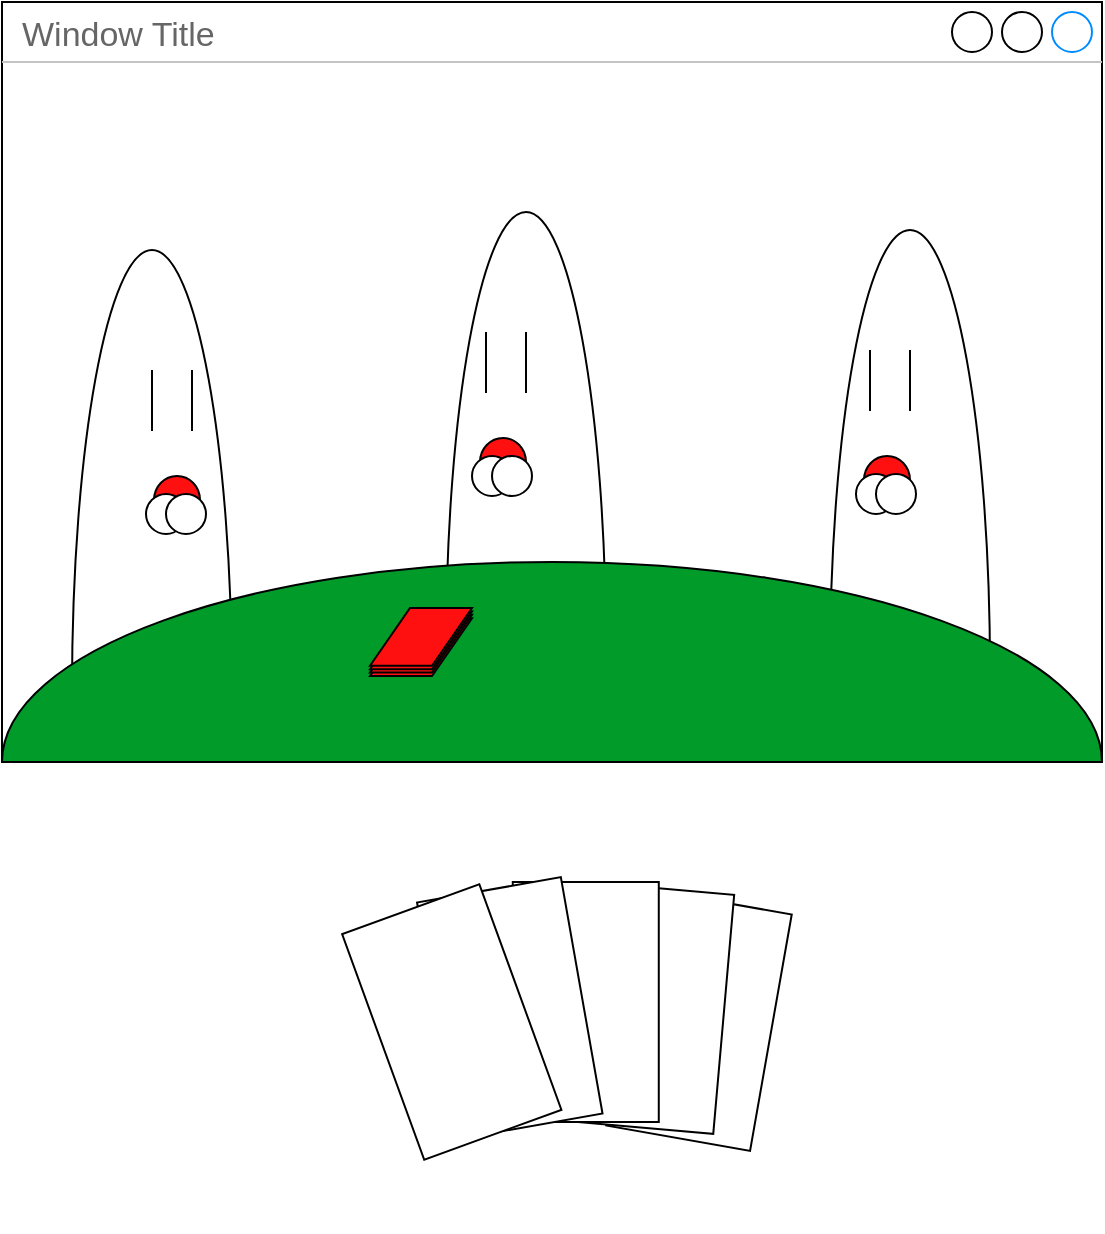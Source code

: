 <mxfile version="28.0.6">
  <diagram name="Page-1" id="Q2yWDJvU4wDWOuG1zxMD">
    <mxGraphModel dx="1489" dy="751" grid="0" gridSize="10" guides="1" tooltips="1" connect="1" arrows="1" fold="1" page="1" pageScale="1" pageWidth="850" pageHeight="1100" math="0" shadow="0">
      <root>
        <mxCell id="0" />
        <mxCell id="1" parent="0" />
        <mxCell id="j_yWt1qebHdLwUv5BedD-2" value="Window Title" style="strokeWidth=1;shadow=0;dashed=0;align=center;html=1;shape=mxgraph.mockup.containers.window;align=left;verticalAlign=top;spacingLeft=8;strokeColor2=#008cff;strokeColor3=#c4c4c4;fontColor=#666666;mainText=;fontSize=17;labelBackgroundColor=none;whiteSpace=wrap;" vertex="1" parent="1">
          <mxGeometry width="550" height="380" as="geometry" />
        </mxCell>
        <mxCell id="j_yWt1qebHdLwUv5BedD-13" value="" style="group" vertex="1" connectable="0" parent="1">
          <mxGeometry x="414" y="114" width="80" height="220" as="geometry" />
        </mxCell>
        <mxCell id="j_yWt1qebHdLwUv5BedD-6" value="" style="verticalLabelPosition=bottom;verticalAlign=top;html=1;shape=mxgraph.basic.half_circle;flipV=1;" vertex="1" parent="j_yWt1qebHdLwUv5BedD-13">
          <mxGeometry width="80" height="220" as="geometry" />
        </mxCell>
        <mxCell id="j_yWt1qebHdLwUv5BedD-8" value="" style="shape=link;html=1;rounded=0;width=20;" edge="1" parent="j_yWt1qebHdLwUv5BedD-13">
          <mxGeometry width="100" relative="1" as="geometry">
            <mxPoint x="30" y="60" as="sourcePoint" />
            <mxPoint x="30" y="90.5" as="targetPoint" />
          </mxGeometry>
        </mxCell>
        <mxCell id="j_yWt1qebHdLwUv5BedD-12" value="" style="group" vertex="1" connectable="0" parent="j_yWt1qebHdLwUv5BedD-13">
          <mxGeometry x="13" y="113" width="30" height="29" as="geometry" />
        </mxCell>
        <mxCell id="j_yWt1qebHdLwUv5BedD-11" value="" style="verticalLabelPosition=bottom;verticalAlign=top;html=1;shape=mxgraph.basic.half_circle;flipV=1;fillColor=#FF1010;fillStyle=auto;gradientColor=none;" vertex="1" parent="j_yWt1qebHdLwUv5BedD-12">
          <mxGeometry x="4" width="23" height="12" as="geometry" />
        </mxCell>
        <mxCell id="j_yWt1qebHdLwUv5BedD-9" value="" style="ellipse;whiteSpace=wrap;html=1;aspect=fixed;" vertex="1" parent="j_yWt1qebHdLwUv5BedD-12">
          <mxGeometry y="9" width="20" height="20" as="geometry" />
        </mxCell>
        <mxCell id="j_yWt1qebHdLwUv5BedD-10" value="" style="ellipse;whiteSpace=wrap;html=1;aspect=fixed;" vertex="1" parent="j_yWt1qebHdLwUv5BedD-12">
          <mxGeometry x="10" y="9" width="20" height="20" as="geometry" />
        </mxCell>
        <mxCell id="j_yWt1qebHdLwUv5BedD-16" value="" style="group" vertex="1" connectable="0" parent="1">
          <mxGeometry x="222" y="105" width="80" height="220" as="geometry" />
        </mxCell>
        <mxCell id="j_yWt1qebHdLwUv5BedD-17" value="" style="verticalLabelPosition=bottom;verticalAlign=top;html=1;shape=mxgraph.basic.half_circle;flipV=1;" vertex="1" parent="j_yWt1qebHdLwUv5BedD-16">
          <mxGeometry width="80" height="220" as="geometry" />
        </mxCell>
        <mxCell id="j_yWt1qebHdLwUv5BedD-18" value="" style="shape=link;html=1;rounded=0;width=20;" edge="1" parent="j_yWt1qebHdLwUv5BedD-16">
          <mxGeometry width="100" relative="1" as="geometry">
            <mxPoint x="30" y="60" as="sourcePoint" />
            <mxPoint x="30" y="90.5" as="targetPoint" />
          </mxGeometry>
        </mxCell>
        <mxCell id="j_yWt1qebHdLwUv5BedD-19" value="" style="group" vertex="1" connectable="0" parent="j_yWt1qebHdLwUv5BedD-16">
          <mxGeometry x="13" y="113" width="30" height="29" as="geometry" />
        </mxCell>
        <mxCell id="j_yWt1qebHdLwUv5BedD-20" value="" style="verticalLabelPosition=bottom;verticalAlign=top;html=1;shape=mxgraph.basic.half_circle;flipV=1;fillColor=#FF1010;fillStyle=auto;gradientColor=none;" vertex="1" parent="j_yWt1qebHdLwUv5BedD-19">
          <mxGeometry x="4" width="23" height="12" as="geometry" />
        </mxCell>
        <mxCell id="j_yWt1qebHdLwUv5BedD-21" value="" style="ellipse;whiteSpace=wrap;html=1;aspect=fixed;" vertex="1" parent="j_yWt1qebHdLwUv5BedD-19">
          <mxGeometry y="9" width="20" height="20" as="geometry" />
        </mxCell>
        <mxCell id="j_yWt1qebHdLwUv5BedD-22" value="" style="ellipse;whiteSpace=wrap;html=1;aspect=fixed;" vertex="1" parent="j_yWt1qebHdLwUv5BedD-19">
          <mxGeometry x="10" y="9" width="20" height="20" as="geometry" />
        </mxCell>
        <mxCell id="j_yWt1qebHdLwUv5BedD-23" value="" style="group;flipH=1;" vertex="1" connectable="0" parent="1">
          <mxGeometry x="35" y="124" width="80" height="220" as="geometry" />
        </mxCell>
        <mxCell id="j_yWt1qebHdLwUv5BedD-24" value="" style="verticalLabelPosition=bottom;verticalAlign=top;html=1;shape=mxgraph.basic.half_circle;flipV=1;" vertex="1" parent="j_yWt1qebHdLwUv5BedD-23">
          <mxGeometry width="80" height="220" as="geometry" />
        </mxCell>
        <mxCell id="j_yWt1qebHdLwUv5BedD-25" value="" style="shape=link;html=1;rounded=0;width=20;" edge="1" parent="j_yWt1qebHdLwUv5BedD-23">
          <mxGeometry width="100" relative="1" as="geometry">
            <mxPoint x="50" y="60" as="sourcePoint" />
            <mxPoint x="50" y="90.5" as="targetPoint" />
          </mxGeometry>
        </mxCell>
        <mxCell id="j_yWt1qebHdLwUv5BedD-26" value="" style="group" vertex="1" connectable="0" parent="j_yWt1qebHdLwUv5BedD-23">
          <mxGeometry x="37" y="113" width="30" height="29" as="geometry" />
        </mxCell>
        <mxCell id="j_yWt1qebHdLwUv5BedD-27" value="" style="verticalLabelPosition=bottom;verticalAlign=top;html=1;shape=mxgraph.basic.half_circle;flipV=1;fillColor=#FF1010;fillStyle=auto;gradientColor=none;" vertex="1" parent="j_yWt1qebHdLwUv5BedD-26">
          <mxGeometry x="4" width="23" height="12" as="geometry" />
        </mxCell>
        <mxCell id="j_yWt1qebHdLwUv5BedD-28" value="" style="ellipse;whiteSpace=wrap;html=1;aspect=fixed;" vertex="1" parent="j_yWt1qebHdLwUv5BedD-26">
          <mxGeometry y="9" width="20" height="20" as="geometry" />
        </mxCell>
        <mxCell id="j_yWt1qebHdLwUv5BedD-29" value="" style="ellipse;whiteSpace=wrap;html=1;aspect=fixed;" vertex="1" parent="j_yWt1qebHdLwUv5BedD-26">
          <mxGeometry x="10" y="9" width="20" height="20" as="geometry" />
        </mxCell>
        <mxCell id="j_yWt1qebHdLwUv5BedD-5" value="" style="verticalLabelPosition=bottom;verticalAlign=top;html=1;shape=mxgraph.basic.half_circle;flipV=1;fillColor=#009B28;" vertex="1" parent="1">
          <mxGeometry y="280" width="550" height="100" as="geometry" />
        </mxCell>
        <mxCell id="j_yWt1qebHdLwUv5BedD-34" value="" style="group" vertex="1" connectable="0" parent="1">
          <mxGeometry x="184" y="303" width="51" height="34" as="geometry" />
        </mxCell>
        <mxCell id="j_yWt1qebHdLwUv5BedD-32" value="" style="shape=parallelogram;perimeter=parallelogramPerimeter;whiteSpace=wrap;html=1;fixedSize=1;fillColor=#FF1010;" vertex="1" parent="j_yWt1qebHdLwUv5BedD-34">
          <mxGeometry y="5.1" width="51" height="28.9" as="geometry" />
        </mxCell>
        <mxCell id="j_yWt1qebHdLwUv5BedD-33" value="" style="shape=parallelogram;perimeter=parallelogramPerimeter;whiteSpace=wrap;html=1;fixedSize=1;fillColor=#FF1010;" vertex="1" parent="j_yWt1qebHdLwUv5BedD-34">
          <mxGeometry y="3.4" width="51" height="28.9" as="geometry" />
        </mxCell>
        <mxCell id="j_yWt1qebHdLwUv5BedD-30" value="" style="shape=parallelogram;perimeter=parallelogramPerimeter;whiteSpace=wrap;html=1;fixedSize=1;fillColor=#FF1010;" vertex="1" parent="j_yWt1qebHdLwUv5BedD-34">
          <mxGeometry y="1.7" width="51" height="28.9" as="geometry" />
        </mxCell>
        <mxCell id="j_yWt1qebHdLwUv5BedD-31" value="" style="shape=parallelogram;perimeter=parallelogramPerimeter;whiteSpace=wrap;html=1;fixedSize=1;fillColor=#FF1010;" vertex="1" parent="j_yWt1qebHdLwUv5BedD-34">
          <mxGeometry width="51" height="28.9" as="geometry" />
        </mxCell>
        <mxCell id="j_yWt1qebHdLwUv5BedD-43" value="" style="group;rotation=10;" vertex="1" connectable="0" parent="1">
          <mxGeometry x="163.39" y="433" width="267.61" height="159.712" as="geometry" />
        </mxCell>
        <mxCell id="j_yWt1qebHdLwUv5BedD-39" value="" style="rounded=0;whiteSpace=wrap;html=1;direction=south;rotation=10;" vertex="1" parent="j_yWt1qebHdLwUv5BedD-43">
          <mxGeometry x="148.61" y="16" width="73" height="120" as="geometry" />
        </mxCell>
        <mxCell id="j_yWt1qebHdLwUv5BedD-38" value="" style="rounded=0;whiteSpace=wrap;html=1;direction=south;rotation=5;" vertex="1" parent="j_yWt1qebHdLwUv5BedD-43">
          <mxGeometry x="124.61" y="10" width="73" height="120" as="geometry" />
        </mxCell>
        <mxCell id="j_yWt1qebHdLwUv5BedD-37" value="" style="rounded=0;whiteSpace=wrap;html=1;direction=south;rotation=0;" vertex="1" parent="j_yWt1qebHdLwUv5BedD-43">
          <mxGeometry x="92" y="7" width="73" height="120" as="geometry" />
        </mxCell>
        <mxCell id="j_yWt1qebHdLwUv5BedD-36" value="" style="rounded=0;whiteSpace=wrap;html=1;direction=south;rotation=-10;" vertex="1" parent="j_yWt1qebHdLwUv5BedD-43">
          <mxGeometry x="54" y="10" width="73" height="120" as="geometry" />
        </mxCell>
        <mxCell id="j_yWt1qebHdLwUv5BedD-35" value="" style="rounded=0;whiteSpace=wrap;html=1;direction=south;rotation=-20;" vertex="1" parent="j_yWt1qebHdLwUv5BedD-43">
          <mxGeometry x="25" y="17" width="73" height="120" as="geometry" />
        </mxCell>
      </root>
    </mxGraphModel>
  </diagram>
</mxfile>
